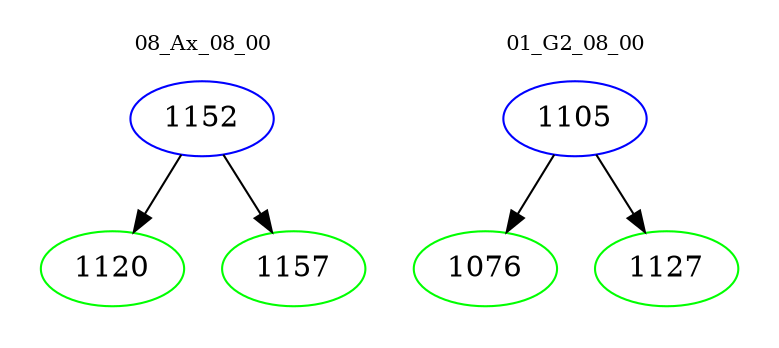 digraph{
subgraph cluster_0 {
color = white
label = "08_Ax_08_00";
fontsize=10;
T0_1152 [label="1152", color="blue"]
T0_1152 -> T0_1120 [color="black"]
T0_1120 [label="1120", color="green"]
T0_1152 -> T0_1157 [color="black"]
T0_1157 [label="1157", color="green"]
}
subgraph cluster_1 {
color = white
label = "01_G2_08_00";
fontsize=10;
T1_1105 [label="1105", color="blue"]
T1_1105 -> T1_1076 [color="black"]
T1_1076 [label="1076", color="green"]
T1_1105 -> T1_1127 [color="black"]
T1_1127 [label="1127", color="green"]
}
}
